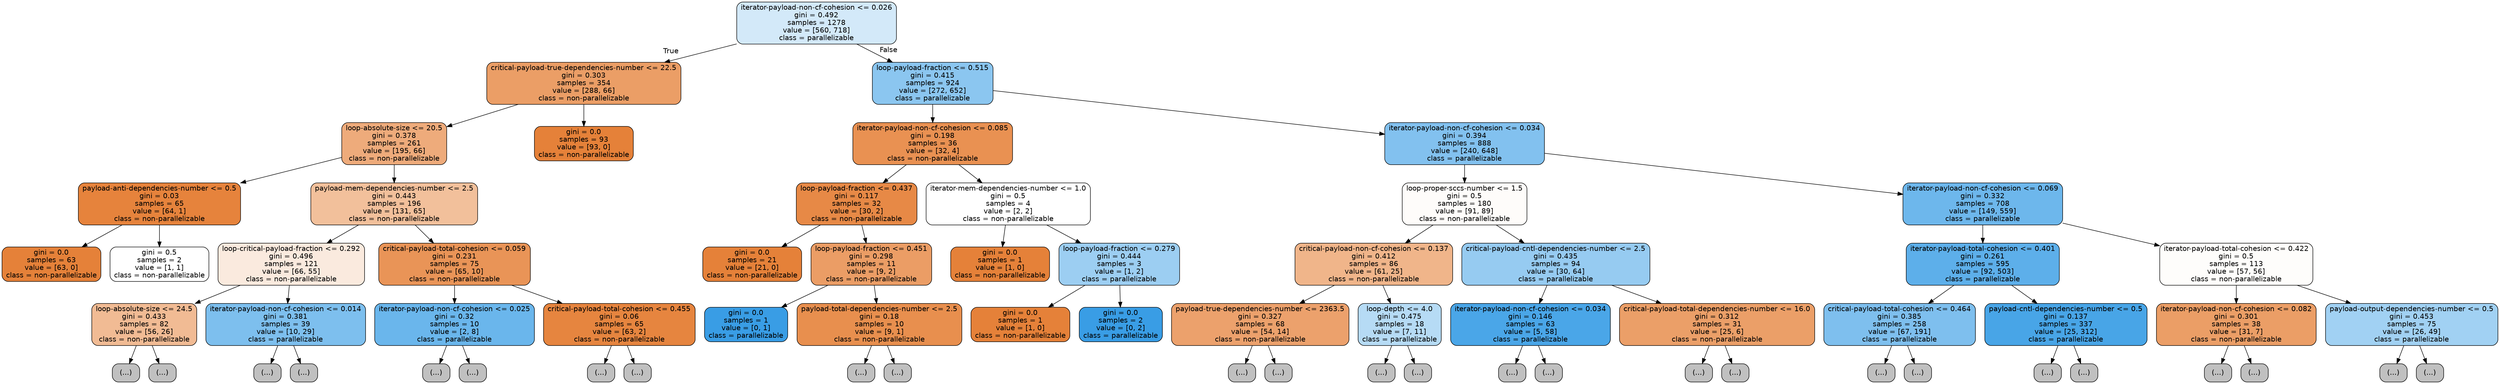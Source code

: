 digraph Tree {
node [shape=box, style="filled, rounded", color="black", fontname=helvetica] ;
edge [fontname=helvetica] ;
0 [label="iterator-payload-non-cf-cohesion <= 0.026\ngini = 0.492\nsamples = 1278\nvalue = [560, 718]\nclass = parallelizable", fillcolor="#399de538"] ;
1 [label="critical-payload-true-dependencies-number <= 22.5\ngini = 0.303\nsamples = 354\nvalue = [288, 66]\nclass = non-parallelizable", fillcolor="#e58139c5"] ;
0 -> 1 [labeldistance=2.5, labelangle=45, headlabel="True"] ;
2 [label="loop-absolute-size <= 20.5\ngini = 0.378\nsamples = 261\nvalue = [195, 66]\nclass = non-parallelizable", fillcolor="#e58139a9"] ;
1 -> 2 ;
3 [label="payload-anti-dependencies-number <= 0.5\ngini = 0.03\nsamples = 65\nvalue = [64, 1]\nclass = non-parallelizable", fillcolor="#e58139fb"] ;
2 -> 3 ;
4 [label="gini = 0.0\nsamples = 63\nvalue = [63, 0]\nclass = non-parallelizable", fillcolor="#e58139ff"] ;
3 -> 4 ;
5 [label="gini = 0.5\nsamples = 2\nvalue = [1, 1]\nclass = non-parallelizable", fillcolor="#e5813900"] ;
3 -> 5 ;
6 [label="payload-mem-dependencies-number <= 2.5\ngini = 0.443\nsamples = 196\nvalue = [131, 65]\nclass = non-parallelizable", fillcolor="#e5813980"] ;
2 -> 6 ;
7 [label="loop-critical-payload-fraction <= 0.292\ngini = 0.496\nsamples = 121\nvalue = [66, 55]\nclass = non-parallelizable", fillcolor="#e581392a"] ;
6 -> 7 ;
8 [label="loop-absolute-size <= 24.5\ngini = 0.433\nsamples = 82\nvalue = [56, 26]\nclass = non-parallelizable", fillcolor="#e5813989"] ;
7 -> 8 ;
9 [label="(...)", fillcolor="#C0C0C0"] ;
8 -> 9 ;
12 [label="(...)", fillcolor="#C0C0C0"] ;
8 -> 12 ;
35 [label="iterator-payload-non-cf-cohesion <= 0.014\ngini = 0.381\nsamples = 39\nvalue = [10, 29]\nclass = parallelizable", fillcolor="#399de5a7"] ;
7 -> 35 ;
36 [label="(...)", fillcolor="#C0C0C0"] ;
35 -> 36 ;
41 [label="(...)", fillcolor="#C0C0C0"] ;
35 -> 41 ;
48 [label="critical-payload-total-cohesion <= 0.059\ngini = 0.231\nsamples = 75\nvalue = [65, 10]\nclass = non-parallelizable", fillcolor="#e58139d8"] ;
6 -> 48 ;
49 [label="iterator-payload-non-cf-cohesion <= 0.025\ngini = 0.32\nsamples = 10\nvalue = [2, 8]\nclass = parallelizable", fillcolor="#399de5bf"] ;
48 -> 49 ;
50 [label="(...)", fillcolor="#C0C0C0"] ;
49 -> 50 ;
53 [label="(...)", fillcolor="#C0C0C0"] ;
49 -> 53 ;
54 [label="critical-payload-total-cohesion <= 0.455\ngini = 0.06\nsamples = 65\nvalue = [63, 2]\nclass = non-parallelizable", fillcolor="#e58139f7"] ;
48 -> 54 ;
55 [label="(...)", fillcolor="#C0C0C0"] ;
54 -> 55 ;
56 [label="(...)", fillcolor="#C0C0C0"] ;
54 -> 56 ;
61 [label="gini = 0.0\nsamples = 93\nvalue = [93, 0]\nclass = non-parallelizable", fillcolor="#e58139ff"] ;
1 -> 61 ;
62 [label="loop-payload-fraction <= 0.515\ngini = 0.415\nsamples = 924\nvalue = [272, 652]\nclass = parallelizable", fillcolor="#399de595"] ;
0 -> 62 [labeldistance=2.5, labelangle=-45, headlabel="False"] ;
63 [label="iterator-payload-non-cf-cohesion <= 0.085\ngini = 0.198\nsamples = 36\nvalue = [32, 4]\nclass = non-parallelizable", fillcolor="#e58139df"] ;
62 -> 63 ;
64 [label="loop-payload-fraction <= 0.437\ngini = 0.117\nsamples = 32\nvalue = [30, 2]\nclass = non-parallelizable", fillcolor="#e58139ee"] ;
63 -> 64 ;
65 [label="gini = 0.0\nsamples = 21\nvalue = [21, 0]\nclass = non-parallelizable", fillcolor="#e58139ff"] ;
64 -> 65 ;
66 [label="loop-payload-fraction <= 0.451\ngini = 0.298\nsamples = 11\nvalue = [9, 2]\nclass = non-parallelizable", fillcolor="#e58139c6"] ;
64 -> 66 ;
67 [label="gini = 0.0\nsamples = 1\nvalue = [0, 1]\nclass = parallelizable", fillcolor="#399de5ff"] ;
66 -> 67 ;
68 [label="payload-total-dependencies-number <= 2.5\ngini = 0.18\nsamples = 10\nvalue = [9, 1]\nclass = non-parallelizable", fillcolor="#e58139e3"] ;
66 -> 68 ;
69 [label="(...)", fillcolor="#C0C0C0"] ;
68 -> 69 ;
70 [label="(...)", fillcolor="#C0C0C0"] ;
68 -> 70 ;
71 [label="iterator-mem-dependencies-number <= 1.0\ngini = 0.5\nsamples = 4\nvalue = [2, 2]\nclass = non-parallelizable", fillcolor="#e5813900"] ;
63 -> 71 ;
72 [label="gini = 0.0\nsamples = 1\nvalue = [1, 0]\nclass = non-parallelizable", fillcolor="#e58139ff"] ;
71 -> 72 ;
73 [label="loop-payload-fraction <= 0.279\ngini = 0.444\nsamples = 3\nvalue = [1, 2]\nclass = parallelizable", fillcolor="#399de57f"] ;
71 -> 73 ;
74 [label="gini = 0.0\nsamples = 1\nvalue = [1, 0]\nclass = non-parallelizable", fillcolor="#e58139ff"] ;
73 -> 74 ;
75 [label="gini = 0.0\nsamples = 2\nvalue = [0, 2]\nclass = parallelizable", fillcolor="#399de5ff"] ;
73 -> 75 ;
76 [label="iterator-payload-non-cf-cohesion <= 0.034\ngini = 0.394\nsamples = 888\nvalue = [240, 648]\nclass = parallelizable", fillcolor="#399de5a1"] ;
62 -> 76 ;
77 [label="loop-proper-sccs-number <= 1.5\ngini = 0.5\nsamples = 180\nvalue = [91, 89]\nclass = non-parallelizable", fillcolor="#e5813906"] ;
76 -> 77 ;
78 [label="critical-payload-non-cf-cohesion <= 0.137\ngini = 0.412\nsamples = 86\nvalue = [61, 25]\nclass = non-parallelizable", fillcolor="#e5813996"] ;
77 -> 78 ;
79 [label="payload-true-dependencies-number <= 2363.5\ngini = 0.327\nsamples = 68\nvalue = [54, 14]\nclass = non-parallelizable", fillcolor="#e58139bd"] ;
78 -> 79 ;
80 [label="(...)", fillcolor="#C0C0C0"] ;
79 -> 80 ;
97 [label="(...)", fillcolor="#C0C0C0"] ;
79 -> 97 ;
98 [label="loop-depth <= 4.0\ngini = 0.475\nsamples = 18\nvalue = [7, 11]\nclass = parallelizable", fillcolor="#399de55d"] ;
78 -> 98 ;
99 [label="(...)", fillcolor="#C0C0C0"] ;
98 -> 99 ;
106 [label="(...)", fillcolor="#C0C0C0"] ;
98 -> 106 ;
107 [label="critical-payload-cntl-dependencies-number <= 2.5\ngini = 0.435\nsamples = 94\nvalue = [30, 64]\nclass = parallelizable", fillcolor="#399de587"] ;
77 -> 107 ;
108 [label="iterator-payload-non-cf-cohesion <= 0.034\ngini = 0.146\nsamples = 63\nvalue = [5, 58]\nclass = parallelizable", fillcolor="#399de5e9"] ;
107 -> 108 ;
109 [label="(...)", fillcolor="#C0C0C0"] ;
108 -> 109 ;
118 [label="(...)", fillcolor="#C0C0C0"] ;
108 -> 118 ;
121 [label="critical-payload-total-dependencies-number <= 16.0\ngini = 0.312\nsamples = 31\nvalue = [25, 6]\nclass = non-parallelizable", fillcolor="#e58139c2"] ;
107 -> 121 ;
122 [label="(...)", fillcolor="#C0C0C0"] ;
121 -> 122 ;
123 [label="(...)", fillcolor="#C0C0C0"] ;
121 -> 123 ;
130 [label="iterator-payload-non-cf-cohesion <= 0.069\ngini = 0.332\nsamples = 708\nvalue = [149, 559]\nclass = parallelizable", fillcolor="#399de5bb"] ;
76 -> 130 ;
131 [label="iterator-payload-total-cohesion <= 0.401\ngini = 0.261\nsamples = 595\nvalue = [92, 503]\nclass = parallelizable", fillcolor="#399de5d0"] ;
130 -> 131 ;
132 [label="critical-payload-total-cohesion <= 0.464\ngini = 0.385\nsamples = 258\nvalue = [67, 191]\nclass = parallelizable", fillcolor="#399de5a6"] ;
131 -> 132 ;
133 [label="(...)", fillcolor="#C0C0C0"] ;
132 -> 133 ;
184 [label="(...)", fillcolor="#C0C0C0"] ;
132 -> 184 ;
197 [label="payload-cntl-dependencies-number <= 0.5\ngini = 0.137\nsamples = 337\nvalue = [25, 312]\nclass = parallelizable", fillcolor="#399de5eb"] ;
131 -> 197 ;
198 [label="(...)", fillcolor="#C0C0C0"] ;
197 -> 198 ;
249 [label="(...)", fillcolor="#C0C0C0"] ;
197 -> 249 ;
252 [label="iterator-payload-total-cohesion <= 0.422\ngini = 0.5\nsamples = 113\nvalue = [57, 56]\nclass = non-parallelizable", fillcolor="#e5813904"] ;
130 -> 252 ;
253 [label="iterator-payload-non-cf-cohesion <= 0.082\ngini = 0.301\nsamples = 38\nvalue = [31, 7]\nclass = non-parallelizable", fillcolor="#e58139c5"] ;
252 -> 253 ;
254 [label="(...)", fillcolor="#C0C0C0"] ;
253 -> 254 ;
263 [label="(...)", fillcolor="#C0C0C0"] ;
253 -> 263 ;
266 [label="payload-output-dependencies-number <= 0.5\ngini = 0.453\nsamples = 75\nvalue = [26, 49]\nclass = parallelizable", fillcolor="#399de578"] ;
252 -> 266 ;
267 [label="(...)", fillcolor="#C0C0C0"] ;
266 -> 267 ;
286 [label="(...)", fillcolor="#C0C0C0"] ;
266 -> 286 ;
}